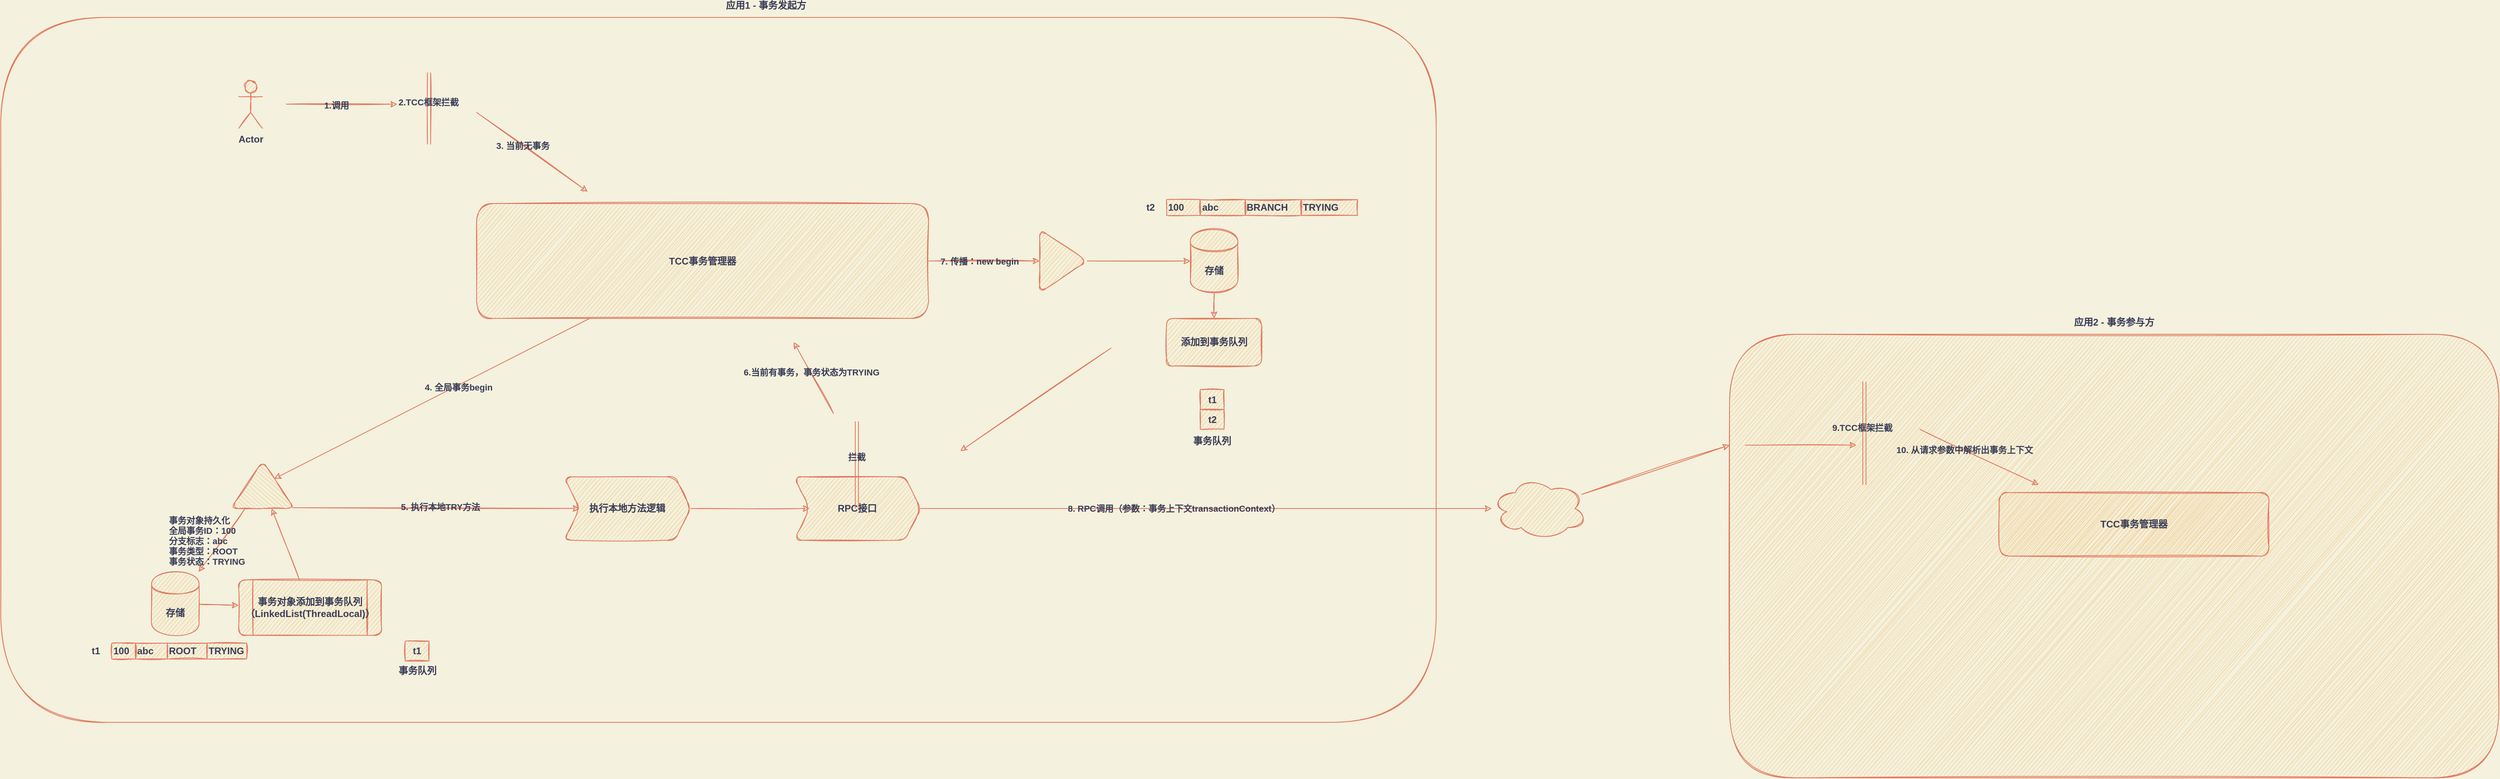<mxfile version="13.6.6" type="device"><diagram id="vUZBqUCbXxbYnvw7TOiu" name="Page-1"><mxGraphModel dx="1853" dy="1623" grid="1" gridSize="10" guides="1" tooltips="1" connect="1" arrows="1" fold="1" page="1" pageScale="1" pageWidth="827" pageHeight="1169" background="#F4F1DE" math="0" shadow="0"><root><mxCell id="0"/><mxCell id="1" parent="0"/><mxCell id="MFVflK_tjTyHEnUDb1Vd-11" value="" style="whiteSpace=wrap;html=1;fontStyle=1;fillColor=none;strokeColor=#E07A5F;fontColor=#393C56;sketch=1;rounded=1;glass=0;labelBorderColor=none;" parent="1" vertex="1"><mxGeometry x="-430" y="-180" width="1810" height="890" as="geometry"/></mxCell><mxCell id="MFVflK_tjTyHEnUDb1Vd-14" value="应用1 - 事务发起方" style="text;html=1;strokeColor=none;fillColor=none;align=center;verticalAlign=middle;whiteSpace=wrap;fontColor=#393C56;fontStyle=1;sketch=1;rounded=1;labelBorderColor=none;" parent="1" vertex="1"><mxGeometry x="470" y="-200" width="130" height="10" as="geometry"/></mxCell><mxCell id="0k0KhMKMA0dIftuRYnNO-22" value="" style="edgeStyle=none;rounded=1;sketch=1;orthogonalLoop=1;jettySize=auto;html=1;shadow=0;strokeColor=#E07A5F;fillColor=#F2CC8F;fontColor=#393C56;fontStyle=1;labelBorderColor=none;" edge="1" parent="1" source="MFVflK_tjTyHEnUDb1Vd-17" target="0k0KhMKMA0dIftuRYnNO-21"><mxGeometry relative="1" as="geometry"/></mxCell><mxCell id="0k0KhMKMA0dIftuRYnNO-23" value="4. 全局事务begin" style="edgeLabel;html=1;align=center;verticalAlign=middle;resizable=0;points=[];fontColor=#393C56;labelBackgroundColor=none;fontStyle=1;labelBorderColor=none;" vertex="1" connectable="0" parent="0k0KhMKMA0dIftuRYnNO-22"><mxGeometry x="-0.16" y="2" relative="1" as="geometry"><mxPoint as="offset"/></mxGeometry></mxCell><mxCell id="0k0KhMKMA0dIftuRYnNO-51" value="" style="edgeStyle=none;rounded=1;sketch=1;orthogonalLoop=1;jettySize=auto;html=1;shadow=0;strokeColor=#E07A5F;fillColor=#F2CC8F;fontColor=#393C56;fontStyle=1;labelBorderColor=none;" edge="1" parent="1" source="MFVflK_tjTyHEnUDb1Vd-17" target="0k0KhMKMA0dIftuRYnNO-50"><mxGeometry relative="1" as="geometry"/></mxCell><mxCell id="0k0KhMKMA0dIftuRYnNO-52" value="7. 传播：new begin" style="edgeLabel;html=1;align=center;verticalAlign=middle;resizable=0;points=[];fontColor=#393C56;labelBackgroundColor=none;fontStyle=1;labelBorderColor=none;" vertex="1" connectable="0" parent="0k0KhMKMA0dIftuRYnNO-51"><mxGeometry x="-0.086" y="1" relative="1" as="geometry"><mxPoint y="1" as="offset"/></mxGeometry></mxCell><mxCell id="MFVflK_tjTyHEnUDb1Vd-17" value="TCC事务管理器" style="whiteSpace=wrap;html=1;fillColor=#F2CC8F;strokeColor=#E07A5F;fontColor=#393C56;fontStyle=1;sketch=1;rounded=1;labelBorderColor=none;" parent="1" vertex="1"><mxGeometry x="170" y="55" width="570" height="145" as="geometry"/></mxCell><mxCell id="MFVflK_tjTyHEnUDb1Vd-19" value="" style="whiteSpace=wrap;html=1;fontStyle=1;fillColor=#F2CC8F;strokeColor=#E07A5F;fontColor=#393C56;sketch=1;rounded=1;labelBorderColor=none;" parent="1" vertex="1"><mxGeometry x="1750" y="220" width="970" height="560" as="geometry"/></mxCell><mxCell id="MFVflK_tjTyHEnUDb1Vd-21" value="应用2 - 事务参与方" style="text;html=1;strokeColor=none;fillColor=none;align=center;verticalAlign=middle;whiteSpace=wrap;fontColor=#393C56;fontStyle=1;sketch=1;rounded=1;labelBorderColor=none;" parent="1" vertex="1"><mxGeometry x="2170" y="200" width="130" height="10" as="geometry"/></mxCell><mxCell id="MFVflK_tjTyHEnUDb1Vd-23" value="TCC事务管理器" style="whiteSpace=wrap;html=1;fillColor=#F2CC8F;strokeColor=#E07A5F;fontStyle=1;fontColor=#393C56;sketch=1;rounded=1;labelBorderColor=none;" parent="1" vertex="1"><mxGeometry x="2090" y="420" width="340" height="80" as="geometry"/></mxCell><mxCell id="0k0KhMKMA0dIftuRYnNO-3" value="Actor" style="shape=umlActor;verticalLabelPosition=bottom;verticalAlign=top;html=1;outlineConnect=0;rounded=1;sketch=1;strokeColor=#E07A5F;fillColor=#F2CC8F;fontColor=#393C56;fontStyle=1;labelBorderColor=none;" vertex="1" parent="1"><mxGeometry x="-130" y="-100" width="30" height="60" as="geometry"/></mxCell><mxCell id="0k0KhMKMA0dIftuRYnNO-8" value="" style="endArrow=classic;html=1;strokeColor=#E07A5F;fillColor=#F2CC8F;fontColor=#393C56;sketch=1;shadow=0;fontStyle=1;labelBorderColor=none;" edge="1" parent="1"><mxGeometry width="50" height="50" relative="1" as="geometry"><mxPoint x="-70" y="-70.5" as="sourcePoint"/><mxPoint x="70" y="-70.5" as="targetPoint"/></mxGeometry></mxCell><mxCell id="0k0KhMKMA0dIftuRYnNO-10" value="1.调用" style="edgeLabel;html=1;align=center;verticalAlign=middle;resizable=0;points=[];fontColor=#393C56;labelBackgroundColor=none;fontStyle=1;labelBorderColor=none;" vertex="1" connectable="0" parent="0k0KhMKMA0dIftuRYnNO-8"><mxGeometry x="-0.1" relative="1" as="geometry"><mxPoint y="1" as="offset"/></mxGeometry></mxCell><mxCell id="0k0KhMKMA0dIftuRYnNO-12" value="" style="shape=link;html=1;shadow=0;strokeColor=#E07A5F;fillColor=#F2CC8F;fontColor=#393C56;sketch=1;fontStyle=1;labelBorderColor=none;" edge="1" parent="1"><mxGeometry width="100" relative="1" as="geometry"><mxPoint x="110" y="-110" as="sourcePoint"/><mxPoint x="110" y="-20" as="targetPoint"/></mxGeometry></mxCell><mxCell id="0k0KhMKMA0dIftuRYnNO-13" value="2.TCC框架拦截" style="edgeLabel;html=1;align=center;verticalAlign=middle;resizable=0;points=[];fontColor=#393C56;labelBackgroundColor=none;fontStyle=1;labelBorderColor=none;" vertex="1" connectable="0" parent="0k0KhMKMA0dIftuRYnNO-12"><mxGeometry x="-0.178" y="-1" relative="1" as="geometry"><mxPoint as="offset"/></mxGeometry></mxCell><mxCell id="0k0KhMKMA0dIftuRYnNO-25" value="" style="edgeStyle=none;rounded=1;sketch=1;orthogonalLoop=1;jettySize=auto;html=1;shadow=0;strokeColor=#E07A5F;fillColor=#F2CC8F;fontColor=#393C56;fontStyle=1;labelBorderColor=none;" edge="1" parent="1" source="0k0KhMKMA0dIftuRYnNO-21" target="0k0KhMKMA0dIftuRYnNO-24"><mxGeometry relative="1" as="geometry"/></mxCell><mxCell id="0k0KhMKMA0dIftuRYnNO-26" value="事务对象持久化&lt;br&gt;全局事务ID：100&lt;br&gt;分支标志：abc&lt;br&gt;事务类型：ROOT&lt;br&gt;事务状态：TRYING" style="edgeLabel;html=1;align=left;verticalAlign=middle;resizable=0;points=[];fontColor=#393C56;labelBackgroundColor=none;fontStyle=1;labelBorderColor=none;" vertex="1" connectable="0" parent="0k0KhMKMA0dIftuRYnNO-25"><mxGeometry x="-0.266" y="-1" relative="1" as="geometry"><mxPoint x="-75.9" y="11.56" as="offset"/></mxGeometry></mxCell><mxCell id="0k0KhMKMA0dIftuRYnNO-31" value="" style="edgeStyle=none;rounded=1;sketch=1;orthogonalLoop=1;jettySize=auto;html=1;shadow=0;strokeColor=#E07A5F;fillColor=#F2CC8F;fontColor=#393C56;exitX=0.017;exitY=0.975;exitDx=0;exitDy=0;exitPerimeter=0;fontStyle=1;labelBorderColor=none;" edge="1" parent="1" source="0k0KhMKMA0dIftuRYnNO-21" target="0k0KhMKMA0dIftuRYnNO-30"><mxGeometry relative="1" as="geometry"/></mxCell><mxCell id="0k0KhMKMA0dIftuRYnNO-32" value="5. 执行本地TRY方法&lt;br&gt;" style="edgeLabel;html=1;align=center;verticalAlign=middle;resizable=0;points=[];fontColor=#393C56;labelBackgroundColor=none;fontStyle=1;labelBorderColor=none;" vertex="1" connectable="0" parent="0k0KhMKMA0dIftuRYnNO-31"><mxGeometry x="0.028" y="2" relative="1" as="geometry"><mxPoint as="offset"/></mxGeometry></mxCell><mxCell id="0k0KhMKMA0dIftuRYnNO-21" value="" style="triangle;whiteSpace=wrap;html=1;rounded=1;glass=0;labelBackgroundColor=none;sketch=1;strokeColor=#E07A5F;fillColor=#F2CC8F;fontColor=#393C56;rotation=-90;fontStyle=1;labelBorderColor=none;" vertex="1" parent="1"><mxGeometry x="-130" y="370" width="60" height="80" as="geometry"/></mxCell><mxCell id="0k0KhMKMA0dIftuRYnNO-28" value="" style="edgeStyle=none;rounded=1;sketch=1;orthogonalLoop=1;jettySize=auto;html=1;shadow=0;strokeColor=#E07A5F;fillColor=#F2CC8F;fontColor=#393C56;fontStyle=1;labelBorderColor=none;" edge="1" parent="1" source="0k0KhMKMA0dIftuRYnNO-24" target="0k0KhMKMA0dIftuRYnNO-27"><mxGeometry relative="1" as="geometry"/></mxCell><mxCell id="0k0KhMKMA0dIftuRYnNO-24" value="存储" style="shape=cylinder;whiteSpace=wrap;html=1;boundedLbl=1;backgroundOutline=1;rounded=1;fontColor=#393C56;strokeColor=#E07A5F;fillColor=#F2CC8F;glass=0;sketch=1;fontStyle=1;labelBorderColor=none;" vertex="1" parent="1"><mxGeometry x="-240" y="520" width="60" height="80" as="geometry"/></mxCell><mxCell id="0k0KhMKMA0dIftuRYnNO-29" value="" style="edgeStyle=none;rounded=1;sketch=1;orthogonalLoop=1;jettySize=auto;html=1;shadow=0;strokeColor=#E07A5F;fillColor=#F2CC8F;fontColor=#393C56;fontStyle=1;labelBorderColor=none;" edge="1" parent="1" source="0k0KhMKMA0dIftuRYnNO-27" target="0k0KhMKMA0dIftuRYnNO-21"><mxGeometry relative="1" as="geometry"/></mxCell><mxCell id="0k0KhMKMA0dIftuRYnNO-27" value="事务对象添加到事务队列（LinkedList(ThreadLocal)）" style="shape=process;whiteSpace=wrap;html=1;backgroundOutline=1;rounded=1;fontColor=#393C56;strokeColor=#E07A5F;fillColor=#F2CC8F;glass=0;sketch=1;fontStyle=1;labelBorderColor=none;" vertex="1" parent="1"><mxGeometry x="-130" y="530" width="180" height="70" as="geometry"/></mxCell><mxCell id="0k0KhMKMA0dIftuRYnNO-36" value="" style="edgeStyle=none;rounded=1;sketch=1;orthogonalLoop=1;jettySize=auto;html=1;shadow=0;strokeColor=#E07A5F;fillColor=#F2CC8F;fontColor=#393C56;fontStyle=1;labelBorderColor=none;" edge="1" parent="1" source="0k0KhMKMA0dIftuRYnNO-30" target="0k0KhMKMA0dIftuRYnNO-35"><mxGeometry relative="1" as="geometry"/></mxCell><mxCell id="0k0KhMKMA0dIftuRYnNO-30" value="执行本地方法逻辑" style="shape=step;perimeter=stepPerimeter;whiteSpace=wrap;html=1;fixedSize=1;rounded=1;fontColor=#393C56;strokeColor=#E07A5F;fillColor=#F2CC8F;glass=0;sketch=1;fontStyle=1;labelBorderColor=none;" vertex="1" parent="1"><mxGeometry x="280" y="400" width="160" height="80" as="geometry"/></mxCell><mxCell id="0k0KhMKMA0dIftuRYnNO-84" value="" style="edgeStyle=none;rounded=1;sketch=1;orthogonalLoop=1;jettySize=auto;html=1;shadow=0;strokeColor=#E07A5F;fillColor=#F2CC8F;fontColor=#393C56;fontStyle=1;labelBorderColor=none;" edge="1" parent="1" source="0k0KhMKMA0dIftuRYnNO-35" target="0k0KhMKMA0dIftuRYnNO-83"><mxGeometry relative="1" as="geometry"/></mxCell><mxCell id="0k0KhMKMA0dIftuRYnNO-85" value="8. RPC调用（参数：事务上下文transactionContext）" style="edgeLabel;html=1;align=center;verticalAlign=middle;resizable=0;points=[];fontColor=#393C56;labelBackgroundColor=none;fontStyle=1;labelBorderColor=none;" vertex="1" connectable="0" parent="0k0KhMKMA0dIftuRYnNO-84"><mxGeometry x="-0.114" relative="1" as="geometry"><mxPoint as="offset"/></mxGeometry></mxCell><mxCell id="0k0KhMKMA0dIftuRYnNO-35" value="RPC接口" style="shape=step;perimeter=stepPerimeter;whiteSpace=wrap;html=1;fixedSize=1;rounded=1;fontColor=#393C56;strokeColor=#E07A5F;fillColor=#F2CC8F;glass=0;sketch=1;fontStyle=1;labelBorderColor=none;" vertex="1" parent="1"><mxGeometry x="570" y="400" width="160" height="80" as="geometry"/></mxCell><mxCell id="0k0KhMKMA0dIftuRYnNO-42" value="" style="endArrow=classic;html=1;shadow=0;strokeColor=#E07A5F;fillColor=#F2CC8F;fontColor=#393C56;sketch=1;fontStyle=1;labelBorderColor=none;" edge="1" parent="1"><mxGeometry width="50" height="50" relative="1" as="geometry"><mxPoint x="170" y="-60" as="sourcePoint"/><mxPoint x="310" y="40" as="targetPoint"/></mxGeometry></mxCell><mxCell id="0k0KhMKMA0dIftuRYnNO-43" value="3. 当前无事务" style="edgeLabel;html=1;align=center;verticalAlign=middle;resizable=0;points=[];fontColor=#393C56;labelBackgroundColor=none;fontStyle=1;labelBorderColor=none;" vertex="1" connectable="0" parent="0k0KhMKMA0dIftuRYnNO-42"><mxGeometry x="-0.174" relative="1" as="geometry"><mxPoint as="offset"/></mxGeometry></mxCell><mxCell id="0k0KhMKMA0dIftuRYnNO-44" value="" style="shape=link;html=1;shadow=0;strokeColor=#E07A5F;fillColor=#F2CC8F;fontColor=#393C56;fontStyle=1;labelBorderColor=none;" edge="1" parent="1"><mxGeometry width="100" relative="1" as="geometry"><mxPoint x="649.5" y="330" as="sourcePoint"/><mxPoint x="649.5" y="440" as="targetPoint"/></mxGeometry></mxCell><mxCell id="0k0KhMKMA0dIftuRYnNO-45" value="拦截" style="edgeLabel;html=1;align=center;verticalAlign=middle;resizable=0;points=[];fontColor=#393C56;labelBackgroundColor=none;fontStyle=1;labelBorderColor=none;" vertex="1" connectable="0" parent="0k0KhMKMA0dIftuRYnNO-44"><mxGeometry x="-0.182" y="-1" relative="1" as="geometry"><mxPoint as="offset"/></mxGeometry></mxCell><mxCell id="0k0KhMKMA0dIftuRYnNO-46" value="" style="endArrow=classic;html=1;shadow=0;strokeColor=#E07A5F;fillColor=#F2CC8F;fontColor=#393C56;sketch=1;fontStyle=1;labelBorderColor=none;" edge="1" parent="1"><mxGeometry width="50" height="50" relative="1" as="geometry"><mxPoint x="620" y="320" as="sourcePoint"/><mxPoint x="570" y="230" as="targetPoint"/></mxGeometry></mxCell><mxCell id="0k0KhMKMA0dIftuRYnNO-47" value="6.当前有事务，事务状态为TRYING" style="edgeLabel;html=1;align=center;verticalAlign=middle;resizable=0;points=[];fontColor=#393C56;labelBackgroundColor=none;fontStyle=1;labelBorderColor=none;" vertex="1" connectable="0" parent="0k0KhMKMA0dIftuRYnNO-46"><mxGeometry x="0.147" y="-1" relative="1" as="geometry"><mxPoint as="offset"/></mxGeometry></mxCell><mxCell id="0k0KhMKMA0dIftuRYnNO-60" value="" style="edgeStyle=none;rounded=1;sketch=1;orthogonalLoop=1;jettySize=auto;html=1;shadow=0;strokeColor=#E07A5F;fillColor=#F2CC8F;fontColor=#393C56;fontStyle=1;labelBorderColor=none;" edge="1" parent="1" source="0k0KhMKMA0dIftuRYnNO-50" target="0k0KhMKMA0dIftuRYnNO-59"><mxGeometry relative="1" as="geometry"/></mxCell><mxCell id="0k0KhMKMA0dIftuRYnNO-50" value="" style="triangle;whiteSpace=wrap;html=1;rounded=1;fontColor=#393C56;fontStyle=1;strokeColor=#E07A5F;fillColor=#F2CC8F;sketch=1;labelBorderColor=none;" vertex="1" parent="1"><mxGeometry x="880" y="87.5" width="60" height="80" as="geometry"/></mxCell><mxCell id="0k0KhMKMA0dIftuRYnNO-78" value="" style="edgeStyle=none;rounded=1;sketch=1;orthogonalLoop=1;jettySize=auto;html=1;shadow=0;strokeColor=#E07A5F;fillColor=#F2CC8F;fontColor=#393C56;fontStyle=1;labelBorderColor=none;" edge="1" parent="1" source="0k0KhMKMA0dIftuRYnNO-59" target="0k0KhMKMA0dIftuRYnNO-77"><mxGeometry relative="1" as="geometry"/></mxCell><mxCell id="0k0KhMKMA0dIftuRYnNO-59" value="存储" style="shape=cylinder;whiteSpace=wrap;html=1;boundedLbl=1;backgroundOutline=1;rounded=1;fontColor=#393C56;fontStyle=1;strokeColor=#E07A5F;fillColor=#F2CC8F;sketch=1;labelBorderColor=none;" vertex="1" parent="1"><mxGeometry x="1070" y="87.5" width="60" height="80" as="geometry"/></mxCell><mxCell id="0k0KhMKMA0dIftuRYnNO-37" value="100" style="rounded=0;whiteSpace=wrap;html=1;glass=0;labelBackgroundColor=none;sketch=1;strokeColor=#E07A5F;fillColor=#F2CC8F;fontColor=#393C56;align=left;fontStyle=1;labelBorderColor=none;" vertex="1" parent="1"><mxGeometry x="-290" y="610" width="30" height="20" as="geometry"/></mxCell><mxCell id="0k0KhMKMA0dIftuRYnNO-38" value="abc" style="rounded=0;whiteSpace=wrap;html=1;glass=0;labelBackgroundColor=none;sketch=1;strokeColor=#E07A5F;fillColor=#F2CC8F;fontColor=#393C56;align=left;fontStyle=1;labelBorderColor=none;" vertex="1" parent="1"><mxGeometry x="-260" y="610" width="40" height="20" as="geometry"/></mxCell><mxCell id="0k0KhMKMA0dIftuRYnNO-39" value="ROOT" style="rounded=0;whiteSpace=wrap;html=1;glass=0;labelBackgroundColor=none;sketch=1;strokeColor=#E07A5F;fillColor=#F2CC8F;fontColor=#393C56;align=left;fontStyle=1;labelBorderColor=none;" vertex="1" parent="1"><mxGeometry x="-220" y="610" width="50" height="20" as="geometry"/></mxCell><mxCell id="0k0KhMKMA0dIftuRYnNO-65" value="TRYING" style="rounded=0;whiteSpace=wrap;html=1;glass=0;labelBackgroundColor=none;sketch=1;strokeColor=#E07A5F;fillColor=#F2CC8F;fontColor=#393C56;align=left;fontStyle=1;labelBorderColor=none;" vertex="1" parent="1"><mxGeometry x="-170" y="610" width="50" height="20" as="geometry"/></mxCell><mxCell id="0k0KhMKMA0dIftuRYnNO-62" value="100" style="rounded=0;whiteSpace=wrap;html=1;glass=0;labelBackgroundColor=none;sketch=1;strokeColor=#E07A5F;fillColor=#F2CC8F;fontColor=#393C56;align=left;fontStyle=1;labelBorderColor=none;" vertex="1" parent="1"><mxGeometry x="1040" y="50" width="42.5" height="20" as="geometry"/></mxCell><mxCell id="0k0KhMKMA0dIftuRYnNO-63" value="abc" style="rounded=0;whiteSpace=wrap;html=1;glass=0;labelBackgroundColor=none;sketch=1;strokeColor=#E07A5F;fillColor=#F2CC8F;fontColor=#393C56;align=left;fontStyle=1;labelBorderColor=none;" vertex="1" parent="1"><mxGeometry x="1082.5" y="50" width="56.667" height="20" as="geometry"/></mxCell><mxCell id="0k0KhMKMA0dIftuRYnNO-64" value="BRANCH" style="rounded=0;whiteSpace=wrap;html=1;glass=0;labelBackgroundColor=none;sketch=1;strokeColor=#E07A5F;fillColor=#F2CC8F;fontColor=#393C56;align=left;fontStyle=1;labelBorderColor=none;" vertex="1" parent="1"><mxGeometry x="1139.167" y="50" width="70.833" height="20" as="geometry"/></mxCell><mxCell id="0k0KhMKMA0dIftuRYnNO-69" value="TRYING" style="rounded=0;whiteSpace=wrap;html=1;glass=0;labelBackgroundColor=none;sketch=1;strokeColor=#E07A5F;fillColor=#F2CC8F;fontColor=#393C56;align=left;fontStyle=1;labelBorderColor=none;" vertex="1" parent="1"><mxGeometry x="1209.997" y="50" width="70.833" height="20" as="geometry"/></mxCell><mxCell id="0k0KhMKMA0dIftuRYnNO-71" value="t1" style="text;html=1;strokeColor=none;fillColor=none;align=center;verticalAlign=middle;whiteSpace=wrap;rounded=0;glass=0;labelBackgroundColor=none;sketch=1;fontColor=#393C56;fontStyle=1;labelBorderColor=none;" vertex="1" parent="1"><mxGeometry x="-330" y="610" width="40" height="20" as="geometry"/></mxCell><mxCell id="0k0KhMKMA0dIftuRYnNO-72" value="t1" style="rounded=0;whiteSpace=wrap;html=1;glass=0;labelBackgroundColor=none;sketch=1;strokeColor=#E07A5F;fillColor=#F2CC8F;fontColor=#393C56;align=center;fontStyle=1;labelBorderColor=none;" vertex="1" parent="1"><mxGeometry x="80" y="607.5" width="30" height="25" as="geometry"/></mxCell><mxCell id="0k0KhMKMA0dIftuRYnNO-74" value="事务队列" style="text;html=1;strokeColor=none;fillColor=none;align=center;verticalAlign=middle;whiteSpace=wrap;rounded=0;glass=0;labelBackgroundColor=none;sketch=1;fontColor=#393C56;fontStyle=1;labelBorderColor=none;" vertex="1" parent="1"><mxGeometry x="67.5" y="640" width="55" height="10" as="geometry"/></mxCell><mxCell id="0k0KhMKMA0dIftuRYnNO-76" value="t1" style="rounded=0;whiteSpace=wrap;html=1;glass=0;labelBackgroundColor=none;sketch=1;strokeColor=#E07A5F;fillColor=#F2CC8F;fontColor=#393C56;align=center;fontStyle=1;labelBorderColor=none;" vertex="1" parent="1"><mxGeometry x="1082.5" y="290" width="30" height="25" as="geometry"/></mxCell><mxCell id="0k0KhMKMA0dIftuRYnNO-77" value="添加到事务队列" style="whiteSpace=wrap;html=1;rounded=1;fontColor=#393C56;fontStyle=1;strokeColor=#E07A5F;fillColor=#F2CC8F;sketch=1;labelBorderColor=none;" vertex="1" parent="1"><mxGeometry x="1040" y="200" width="120" height="60" as="geometry"/></mxCell><mxCell id="0k0KhMKMA0dIftuRYnNO-79" value="t2" style="rounded=0;whiteSpace=wrap;html=1;glass=0;labelBackgroundColor=none;sketch=1;strokeColor=#E07A5F;fillColor=#F2CC8F;fontColor=#393C56;align=center;fontStyle=1;labelBorderColor=none;" vertex="1" parent="1"><mxGeometry x="1082.5" y="315" width="30" height="25" as="geometry"/></mxCell><mxCell id="0k0KhMKMA0dIftuRYnNO-80" value="t2" style="text;html=1;strokeColor=none;fillColor=none;align=center;verticalAlign=middle;whiteSpace=wrap;rounded=0;glass=0;labelBackgroundColor=none;sketch=1;fontColor=#393C56;fontStyle=1;labelBorderColor=none;" vertex="1" parent="1"><mxGeometry x="1000" y="50" width="40" height="20" as="geometry"/></mxCell><mxCell id="0k0KhMKMA0dIftuRYnNO-81" value="事务队列" style="text;html=1;strokeColor=none;fillColor=none;align=center;verticalAlign=middle;whiteSpace=wrap;rounded=0;glass=0;labelBackgroundColor=none;sketch=1;fontColor=#393C56;fontStyle=1;labelBorderColor=none;" vertex="1" parent="1"><mxGeometry x="1070" y="350" width="55" height="10" as="geometry"/></mxCell><mxCell id="0k0KhMKMA0dIftuRYnNO-82" value="" style="endArrow=classic;html=1;shadow=0;strokeColor=#E07A5F;fillColor=#F2CC8F;fontColor=#393C56;sketch=1;fontStyle=1;labelBorderColor=none;" edge="1" parent="1"><mxGeometry width="50" height="50" relative="1" as="geometry"><mxPoint x="970" y="237.5" as="sourcePoint"/><mxPoint x="780" y="367.5" as="targetPoint"/></mxGeometry></mxCell><mxCell id="0k0KhMKMA0dIftuRYnNO-88" value="" style="edgeStyle=none;rounded=1;sketch=1;orthogonalLoop=1;jettySize=auto;html=1;shadow=0;strokeColor=#E07A5F;fillColor=#F2CC8F;fontColor=#393C56;entryX=0;entryY=0.25;entryDx=0;entryDy=0;fontStyle=1" edge="1" parent="1" source="0k0KhMKMA0dIftuRYnNO-83" target="MFVflK_tjTyHEnUDb1Vd-19"><mxGeometry relative="1" as="geometry"><mxPoint x="1660" y="440" as="targetPoint"/></mxGeometry></mxCell><mxCell id="0k0KhMKMA0dIftuRYnNO-83" value="" style="ellipse;shape=cloud;whiteSpace=wrap;html=1;rounded=1;fontColor=#393C56;fontStyle=1;strokeColor=#E07A5F;fillColor=#F2CC8F;glass=0;sketch=1;labelBorderColor=none;" vertex="1" parent="1"><mxGeometry x="1450" y="400" width="120" height="80" as="geometry"/></mxCell><mxCell id="0k0KhMKMA0dIftuRYnNO-89" value="" style="shape=link;html=1;shadow=0;strokeColor=#E07A5F;fillColor=#F2CC8F;fontColor=#393C56;fontStyle=1" edge="1" parent="1"><mxGeometry width="100" relative="1" as="geometry"><mxPoint x="1920" y="410" as="sourcePoint"/><mxPoint x="1920" y="280" as="targetPoint"/></mxGeometry></mxCell><mxCell id="0k0KhMKMA0dIftuRYnNO-91" value="9.TCC框架拦截" style="edgeLabel;html=1;align=center;verticalAlign=middle;resizable=0;points=[];fontColor=#393C56;labelBackgroundColor=none;fontStyle=1" vertex="1" connectable="0" parent="0k0KhMKMA0dIftuRYnNO-89"><mxGeometry x="0.092" y="3" relative="1" as="geometry"><mxPoint y="-1" as="offset"/></mxGeometry></mxCell><mxCell id="0k0KhMKMA0dIftuRYnNO-90" value="" style="endArrow=classic;html=1;shadow=0;strokeColor=#E07A5F;fillColor=#F2CC8F;fontColor=#393C56;sketch=1;fontStyle=1" edge="1" parent="1"><mxGeometry width="50" height="50" relative="1" as="geometry"><mxPoint x="1770" y="360" as="sourcePoint"/><mxPoint x="1910" y="360" as="targetPoint"/></mxGeometry></mxCell><mxCell id="0k0KhMKMA0dIftuRYnNO-93" value="" style="endArrow=classic;html=1;shadow=0;strokeColor=#E07A5F;fillColor=#F2CC8F;fontColor=#393C56;sketch=1;fontStyle=1" edge="1" parent="1"><mxGeometry width="50" height="50" relative="1" as="geometry"><mxPoint x="1990" y="340" as="sourcePoint"/><mxPoint x="2140" y="410" as="targetPoint"/></mxGeometry></mxCell><mxCell id="0k0KhMKMA0dIftuRYnNO-94" value="10. 从请求参数中解析出事务上下文" style="edgeLabel;html=1;align=center;verticalAlign=middle;resizable=0;points=[];fontColor=#393C56;labelBackgroundColor=none;fontStyle=1" vertex="1" connectable="0" parent="0k0KhMKMA0dIftuRYnNO-93"><mxGeometry x="-0.265" relative="1" as="geometry"><mxPoint as="offset"/></mxGeometry></mxCell></root></mxGraphModel></diagram></mxfile>